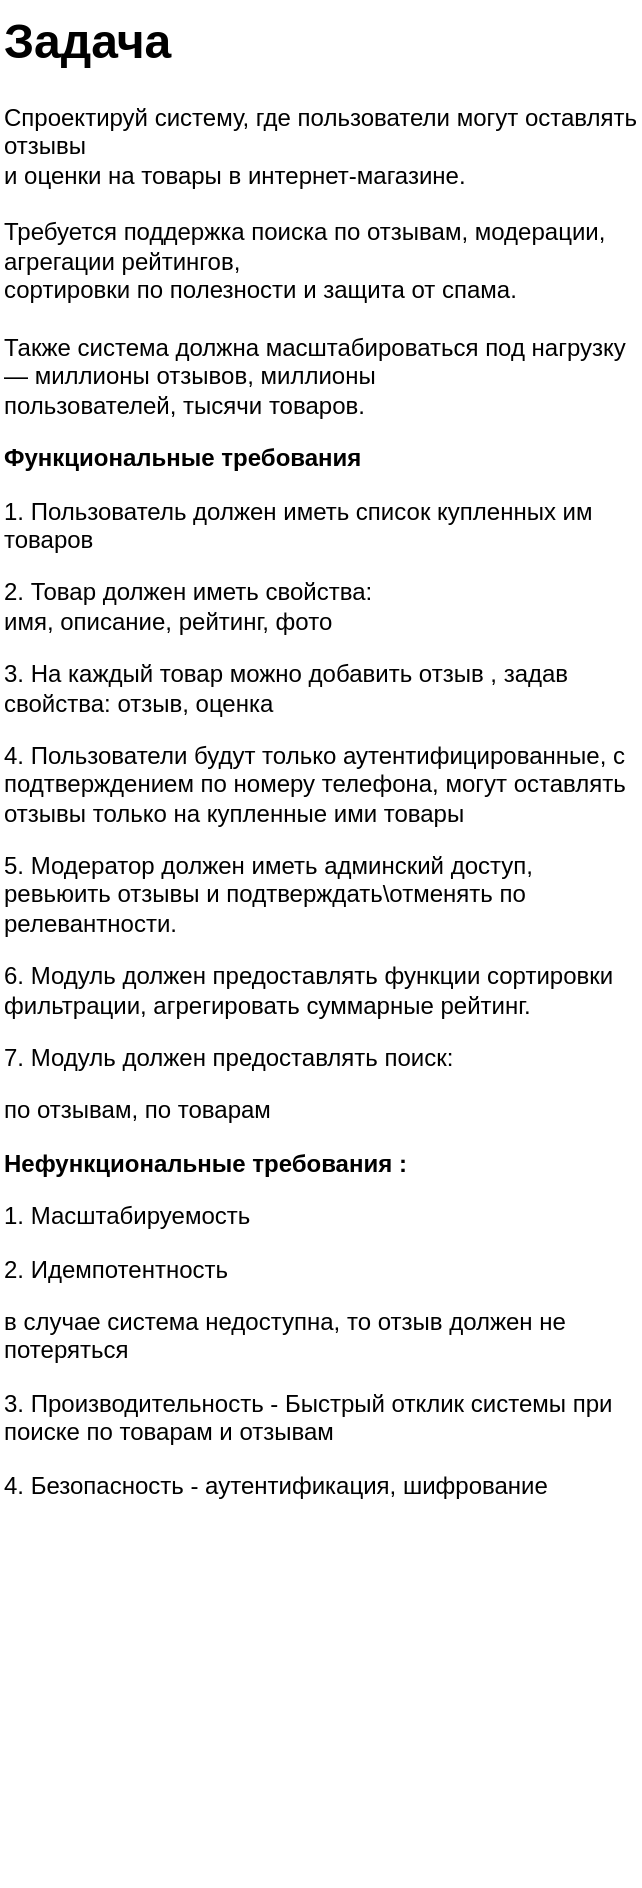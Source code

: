 <mxfile version="27.0.6">
  <diagram name="Страница — 1" id="girLjb2KF1cw0PSgZrCs">
    <mxGraphModel dx="1755" dy="516" grid="1" gridSize="10" guides="1" tooltips="1" connect="1" arrows="1" fold="1" page="1" pageScale="1" pageWidth="827" pageHeight="1169" math="0" shadow="0">
      <root>
        <mxCell id="0" />
        <mxCell id="1" parent="0" />
        <mxCell id="WG9SHNsGWkqD0caVoFuH-1" value="&lt;h1 style=&quot;margin-top: 0px;&quot;&gt;Задача&lt;/h1&gt;&lt;p class=&quot;MsoNormal&quot;&gt;Спроектируй систему, где пользователи могут оставлять отзывы&lt;br&gt;и оценки на товары в интернет-магазине.&lt;br&gt;&lt;br&gt;Требуется поддержка поиска по отзывам, модерации, агрегации рейтингов,&lt;br&gt;сортировки по полезности и защита от спама.&lt;br&gt;&lt;br&gt;Также система должна масштабироваться под нагрузку — миллионы отзывов, миллионы&lt;br&gt;пользователей, тысячи товаров.&lt;/p&gt;&lt;p class=&quot;MsoNormal&quot;&gt;&lt;b&gt;Функциональные требования&lt;/b&gt;&lt;/p&gt;&lt;p class=&quot;MsoNormal&quot;&gt;1. Пользователь должен иметь список купленных им товаров&amp;nbsp;&lt;/p&gt;&lt;p class=&quot;MsoNormal&quot;&gt;2. Товар должен иметь свойства:&lt;br&gt;имя, описание, рейтинг, фото&lt;/p&gt;&lt;p class=&quot;MsoNormal&quot;&gt;3. На каждый товар можно добавить отзыв , задав свойства: отзыв, оценка&lt;/p&gt;&lt;p class=&quot;MsoNormal&quot;&gt;4. Пользователи будут только аутентифицированные, с подтверждением по номеру телефона, могут оставлять отзывы только на купленные ими товары&lt;/p&gt;&lt;p class=&quot;MsoNormal&quot;&gt;5. Модератор должен иметь админский доступ, ревьюить отзывы и подтверждать\отменять по релевантности.&lt;/p&gt;&lt;p class=&quot;MsoNormal&quot;&gt;6. Модуль должен предоставлять функции сортировки&amp;nbsp; фильтрации, агрегировать суммарные рейтинг.&lt;/p&gt;&lt;p class=&quot;MsoNormal&quot;&gt;7. Модуль должен предоставлять поиск:&lt;/p&gt;&lt;p class=&quot;MsoNormal&quot;&gt;по отзывам, по товарам&lt;/p&gt;&lt;p class=&quot;MsoNormal&quot;&gt;&lt;span style=&quot;background-color: transparent; color: light-dark(rgb(0, 0, 0), rgb(255, 255, 255));&quot;&gt;&lt;b&gt;Нефункциональные требования :&lt;/b&gt;&lt;/span&gt;&lt;/p&gt;&lt;p class=&quot;MsoNormal&quot;&gt;&lt;span style=&quot;background-color: transparent; color: light-dark(rgb(0, 0, 0), rgb(255, 255, 255));&quot;&gt;1. Масштабируемость&lt;/span&gt;&lt;/p&gt;&lt;p class=&quot;MsoNormal&quot;&gt;&lt;span style=&quot;background-color: transparent; color: light-dark(rgb(0, 0, 0), rgb(255, 255, 255));&quot;&gt;2. Идемпотентность&amp;nbsp;&lt;/span&gt;&lt;/p&gt;&lt;p class=&quot;MsoNormal&quot;&gt;&lt;span style=&quot;background-color: transparent; color: light-dark(rgb(0, 0, 0), rgb(255, 255, 255));&quot;&gt;в случае система недоступна, то отзыв должен не потеряться&lt;/span&gt;&lt;/p&gt;&lt;p class=&quot;MsoNormal&quot;&gt;&lt;span style=&quot;background-color: transparent; color: light-dark(rgb(0, 0, 0), rgb(255, 255, 255));&quot;&gt;3. Производительность - Быстрый отклик системы при поиске по товарам и отзывам&lt;/span&gt;&lt;/p&gt;&lt;p class=&quot;MsoNormal&quot;&gt;&lt;span style=&quot;background-color: transparent; color: light-dark(rgb(0, 0, 0), rgb(255, 255, 255));&quot;&gt;4. Безопасность - аутентификация, шифрование&lt;/span&gt;&lt;/p&gt;" style="text;html=1;whiteSpace=wrap;overflow=hidden;rounded=0;" vertex="1" parent="1">
          <mxGeometry x="-20" y="20" width="320" height="940" as="geometry" />
        </mxCell>
      </root>
    </mxGraphModel>
  </diagram>
</mxfile>

